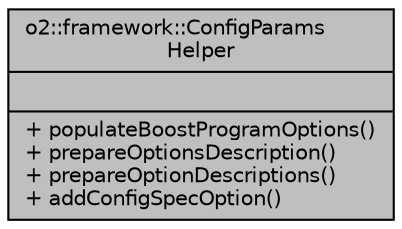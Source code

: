 digraph "o2::framework::ConfigParamsHelper"
{
 // INTERACTIVE_SVG=YES
  bgcolor="transparent";
  edge [fontname="Helvetica",fontsize="10",labelfontname="Helvetica",labelfontsize="10"];
  node [fontname="Helvetica",fontsize="10",shape=record];
  Node1 [label="{o2::framework::ConfigParams\lHelper\n||+ populateBoostProgramOptions()\l+ prepareOptionsDescription()\l+ prepareOptionDescriptions()\l+ addConfigSpecOption()\l}",height=0.2,width=0.4,color="black", fillcolor="grey75", style="filled" fontcolor="black"];
}
